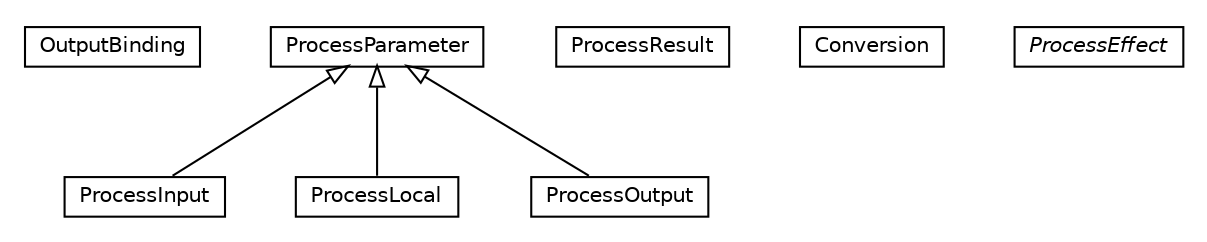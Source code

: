 #!/usr/local/bin/dot
#
# Class diagram 
# Generated by UMLGraph version R5_6-24-gf6e263 (http://www.umlgraph.org/)
#

digraph G {
	edge [fontname="Helvetica",fontsize=10,labelfontname="Helvetica",labelfontsize=10];
	node [fontname="Helvetica",fontsize=10,shape=plaintext];
	nodesep=0.25;
	ranksep=0.5;
	// org.universAAL.middleware.service.owls.process.OutputBinding
	c187880 [label=<<table title="org.universAAL.middleware.service.owls.process.OutputBinding" border="0" cellborder="1" cellspacing="0" cellpadding="2" port="p" href="./OutputBinding.html">
		<tr><td><table border="0" cellspacing="0" cellpadding="1">
<tr><td align="center" balign="center"> OutputBinding </td></tr>
		</table></td></tr>
		</table>>, URL="./OutputBinding.html", fontname="Helvetica", fontcolor="black", fontsize=10.0];
	// org.universAAL.middleware.service.owls.process.ProcessInput
	c187881 [label=<<table title="org.universAAL.middleware.service.owls.process.ProcessInput" border="0" cellborder="1" cellspacing="0" cellpadding="2" port="p" href="./ProcessInput.html">
		<tr><td><table border="0" cellspacing="0" cellpadding="1">
<tr><td align="center" balign="center"> ProcessInput </td></tr>
		</table></td></tr>
		</table>>, URL="./ProcessInput.html", fontname="Helvetica", fontcolor="black", fontsize=10.0];
	// org.universAAL.middleware.service.owls.process.ProcessResult
	c187882 [label=<<table title="org.universAAL.middleware.service.owls.process.ProcessResult" border="0" cellborder="1" cellspacing="0" cellpadding="2" port="p" href="./ProcessResult.html">
		<tr><td><table border="0" cellspacing="0" cellpadding="1">
<tr><td align="center" balign="center"> ProcessResult </td></tr>
		</table></td></tr>
		</table>>, URL="./ProcessResult.html", fontname="Helvetica", fontcolor="black", fontsize=10.0];
	// org.universAAL.middleware.service.owls.process.Conversion
	c187883 [label=<<table title="org.universAAL.middleware.service.owls.process.Conversion" border="0" cellborder="1" cellspacing="0" cellpadding="2" port="p" href="./Conversion.html">
		<tr><td><table border="0" cellspacing="0" cellpadding="1">
<tr><td align="center" balign="center"> Conversion </td></tr>
		</table></td></tr>
		</table>>, URL="./Conversion.html", fontname="Helvetica", fontcolor="black", fontsize=10.0];
	// org.universAAL.middleware.service.owls.process.ProcessLocal
	c187884 [label=<<table title="org.universAAL.middleware.service.owls.process.ProcessLocal" border="0" cellborder="1" cellspacing="0" cellpadding="2" port="p" href="./ProcessLocal.html">
		<tr><td><table border="0" cellspacing="0" cellpadding="1">
<tr><td align="center" balign="center"> ProcessLocal </td></tr>
		</table></td></tr>
		</table>>, URL="./ProcessLocal.html", fontname="Helvetica", fontcolor="black", fontsize=10.0];
	// org.universAAL.middleware.service.owls.process.ProcessParameter
	c187885 [label=<<table title="org.universAAL.middleware.service.owls.process.ProcessParameter" border="0" cellborder="1" cellspacing="0" cellpadding="2" port="p" href="./ProcessParameter.html">
		<tr><td><table border="0" cellspacing="0" cellpadding="1">
<tr><td align="center" balign="center"> ProcessParameter </td></tr>
		</table></td></tr>
		</table>>, URL="./ProcessParameter.html", fontname="Helvetica", fontcolor="black", fontsize=10.0];
	// org.universAAL.middleware.service.owls.process.ProcessOutput
	c187886 [label=<<table title="org.universAAL.middleware.service.owls.process.ProcessOutput" border="0" cellborder="1" cellspacing="0" cellpadding="2" port="p" href="./ProcessOutput.html">
		<tr><td><table border="0" cellspacing="0" cellpadding="1">
<tr><td align="center" balign="center"> ProcessOutput </td></tr>
		</table></td></tr>
		</table>>, URL="./ProcessOutput.html", fontname="Helvetica", fontcolor="black", fontsize=10.0];
	// org.universAAL.middleware.service.owls.process.ProcessEffect
	c187887 [label=<<table title="org.universAAL.middleware.service.owls.process.ProcessEffect" border="0" cellborder="1" cellspacing="0" cellpadding="2" port="p" href="./ProcessEffect.html">
		<tr><td><table border="0" cellspacing="0" cellpadding="1">
<tr><td align="center" balign="center"><font face="Helvetica-Oblique"> ProcessEffect </font></td></tr>
		</table></td></tr>
		</table>>, URL="./ProcessEffect.html", fontname="Helvetica", fontcolor="black", fontsize=10.0];
	//org.universAAL.middleware.service.owls.process.ProcessInput extends org.universAAL.middleware.service.owls.process.ProcessParameter
	c187885:p -> c187881:p [dir=back,arrowtail=empty];
	//org.universAAL.middleware.service.owls.process.ProcessLocal extends org.universAAL.middleware.service.owls.process.ProcessParameter
	c187885:p -> c187884:p [dir=back,arrowtail=empty];
	//org.universAAL.middleware.service.owls.process.ProcessOutput extends org.universAAL.middleware.service.owls.process.ProcessParameter
	c187885:p -> c187886:p [dir=back,arrowtail=empty];
}

